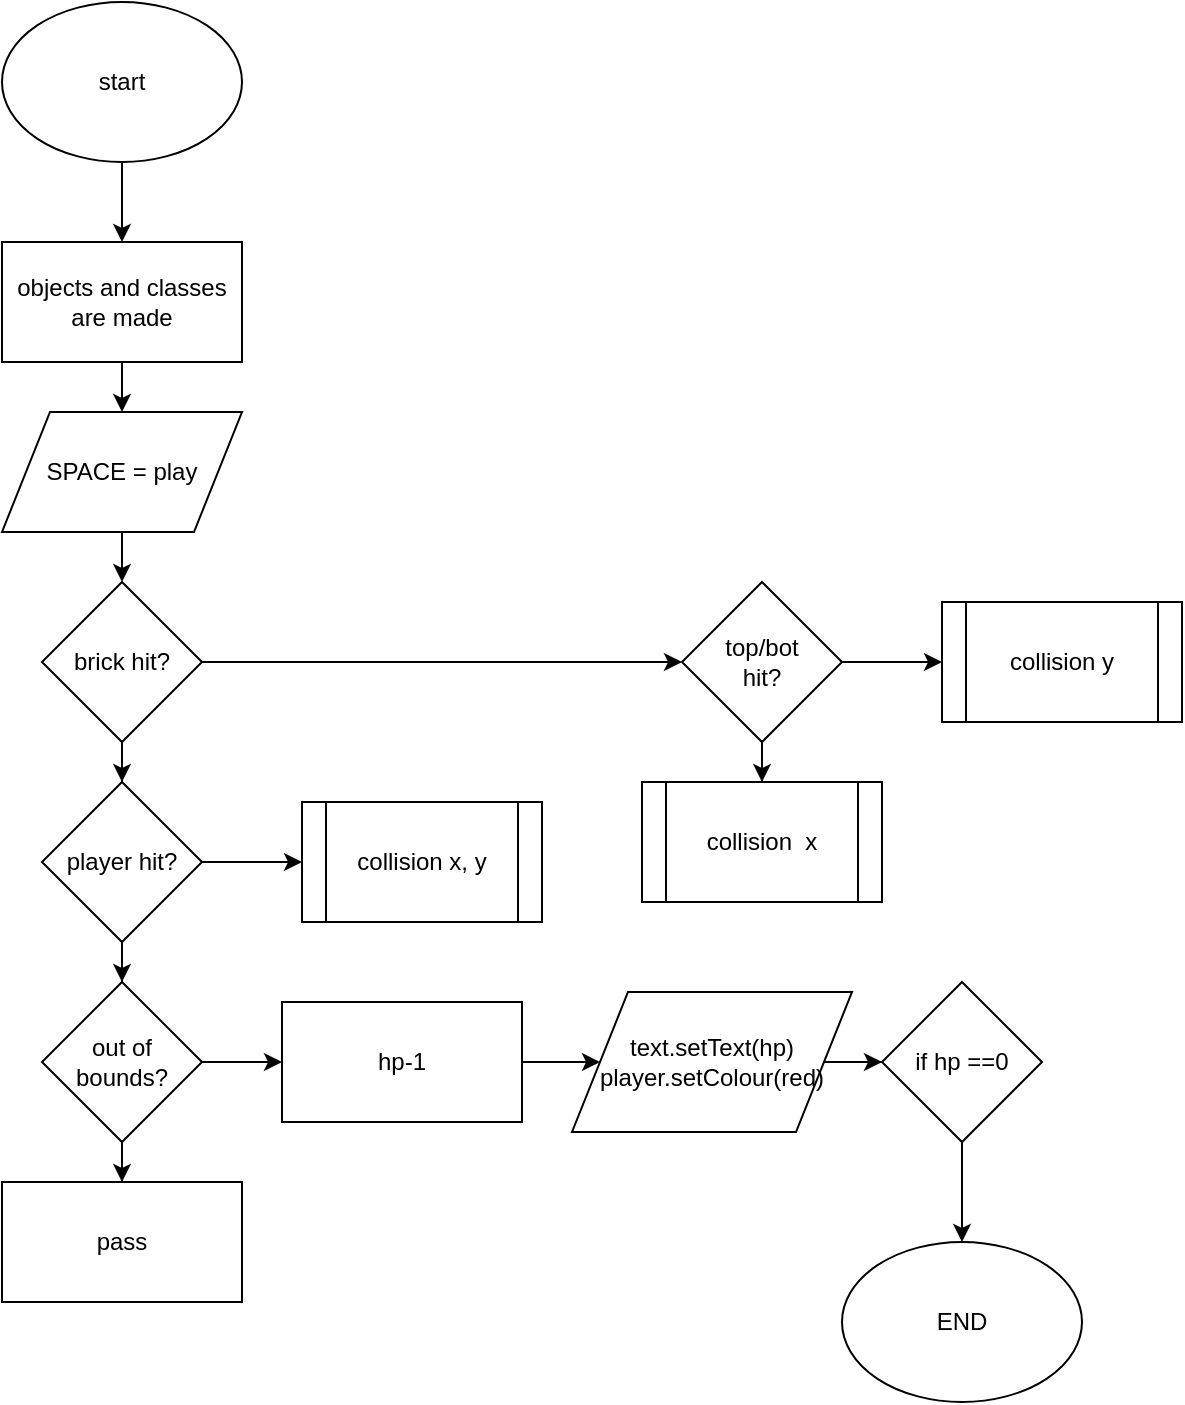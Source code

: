 <mxfile version="10.6.5" type="device"><diagram id="EiGxxJmK2ZMXTyMg1vDX" name="Page-1"><mxGraphModel dx="840" dy="459" grid="1" gridSize="10" guides="1" tooltips="1" connect="1" arrows="1" fold="1" page="1" pageScale="1" pageWidth="850" pageHeight="1100" math="0" shadow="0"><root><mxCell id="0"/><mxCell id="1" parent="0"/><mxCell id="brVop8W_bQq6fpkt0cJ8-17" style="edgeStyle=orthogonalEdgeStyle;rounded=0;orthogonalLoop=1;jettySize=auto;html=1;" edge="1" parent="1" source="brVop8W_bQq6fpkt0cJ8-1" target="brVop8W_bQq6fpkt0cJ8-4"><mxGeometry relative="1" as="geometry"/></mxCell><mxCell id="brVop8W_bQq6fpkt0cJ8-1" value="start" style="ellipse;whiteSpace=wrap;html=1;" vertex="1" parent="1"><mxGeometry width="120" height="80" as="geometry"/></mxCell><mxCell id="brVop8W_bQq6fpkt0cJ8-3" value="collision y" style="shape=process;whiteSpace=wrap;html=1;backgroundOutline=1;" vertex="1" parent="1"><mxGeometry x="470" y="300" width="120" height="60" as="geometry"/></mxCell><mxCell id="brVop8W_bQq6fpkt0cJ8-27" value="" style="edgeStyle=orthogonalEdgeStyle;rounded=0;orthogonalLoop=1;jettySize=auto;html=1;" edge="1" parent="1" source="brVop8W_bQq6fpkt0cJ8-4" target="brVop8W_bQq6fpkt0cJ8-26"><mxGeometry relative="1" as="geometry"/></mxCell><mxCell id="brVop8W_bQq6fpkt0cJ8-4" value="objects and classes are made" style="rounded=0;whiteSpace=wrap;html=1;" vertex="1" parent="1"><mxGeometry y="120" width="120" height="60" as="geometry"/></mxCell><mxCell id="brVop8W_bQq6fpkt0cJ8-20" style="edgeStyle=orthogonalEdgeStyle;rounded=0;orthogonalLoop=1;jettySize=auto;html=1;" edge="1" parent="1" source="brVop8W_bQq6fpkt0cJ8-5" target="brVop8W_bQq6fpkt0cJ8-3"><mxGeometry relative="1" as="geometry"/></mxCell><mxCell id="brVop8W_bQq6fpkt0cJ8-43" value="" style="edgeStyle=orthogonalEdgeStyle;rounded=0;orthogonalLoop=1;jettySize=auto;html=1;" edge="1" parent="1" source="brVop8W_bQq6fpkt0cJ8-5" target="brVop8W_bQq6fpkt0cJ8-15"><mxGeometry relative="1" as="geometry"/></mxCell><mxCell id="brVop8W_bQq6fpkt0cJ8-5" value="&lt;div&gt;top/bot&lt;/div&gt;&lt;div&gt;hit?&lt;br&gt;&lt;/div&gt;" style="rhombus;whiteSpace=wrap;html=1;" vertex="1" parent="1"><mxGeometry x="340" y="290" width="80" height="80" as="geometry"/></mxCell><mxCell id="brVop8W_bQq6fpkt0cJ8-39" value="" style="edgeStyle=orthogonalEdgeStyle;rounded=0;orthogonalLoop=1;jettySize=auto;html=1;" edge="1" parent="1" source="brVop8W_bQq6fpkt0cJ8-9" target="brVop8W_bQq6fpkt0cJ8-38"><mxGeometry relative="1" as="geometry"/></mxCell><mxCell id="brVop8W_bQq6fpkt0cJ8-48" value="" style="edgeStyle=orthogonalEdgeStyle;rounded=0;orthogonalLoop=1;jettySize=auto;html=1;" edge="1" parent="1" source="brVop8W_bQq6fpkt0cJ8-9" target="brVop8W_bQq6fpkt0cJ8-47"><mxGeometry relative="1" as="geometry"/></mxCell><mxCell id="brVop8W_bQq6fpkt0cJ8-9" value="out of bounds?" style="rhombus;whiteSpace=wrap;html=1;" vertex="1" parent="1"><mxGeometry x="20" y="490" width="80" height="80" as="geometry"/></mxCell><mxCell id="brVop8W_bQq6fpkt0cJ8-19" style="edgeStyle=orthogonalEdgeStyle;rounded=0;orthogonalLoop=1;jettySize=auto;html=1;entryX=0;entryY=0.5;entryDx=0;entryDy=0;" edge="1" parent="1" source="brVop8W_bQq6fpkt0cJ8-10" target="brVop8W_bQq6fpkt0cJ8-5"><mxGeometry relative="1" as="geometry"/></mxCell><mxCell id="brVop8W_bQq6fpkt0cJ8-35" value="" style="edgeStyle=orthogonalEdgeStyle;rounded=0;orthogonalLoop=1;jettySize=auto;html=1;" edge="1" parent="1" source="brVop8W_bQq6fpkt0cJ8-10" target="brVop8W_bQq6fpkt0cJ8-11"><mxGeometry relative="1" as="geometry"/></mxCell><mxCell id="brVop8W_bQq6fpkt0cJ8-10" value="brick hit?" style="rhombus;whiteSpace=wrap;html=1;" vertex="1" parent="1"><mxGeometry x="20" y="290" width="80" height="80" as="geometry"/></mxCell><mxCell id="brVop8W_bQq6fpkt0cJ8-36" value="" style="edgeStyle=orthogonalEdgeStyle;rounded=0;orthogonalLoop=1;jettySize=auto;html=1;" edge="1" parent="1" source="brVop8W_bQq6fpkt0cJ8-11" target="brVop8W_bQq6fpkt0cJ8-9"><mxGeometry relative="1" as="geometry"/></mxCell><mxCell id="brVop8W_bQq6fpkt0cJ8-45" value="" style="edgeStyle=orthogonalEdgeStyle;rounded=0;orthogonalLoop=1;jettySize=auto;html=1;" edge="1" parent="1" source="brVop8W_bQq6fpkt0cJ8-11" target="brVop8W_bQq6fpkt0cJ8-44"><mxGeometry relative="1" as="geometry"/></mxCell><mxCell id="brVop8W_bQq6fpkt0cJ8-11" value="player hit?" style="rhombus;whiteSpace=wrap;html=1;" vertex="1" parent="1"><mxGeometry x="20" y="390" width="80" height="80" as="geometry"/></mxCell><mxCell id="brVop8W_bQq6fpkt0cJ8-15" value="collision&amp;nbsp; x" style="shape=process;whiteSpace=wrap;html=1;backgroundOutline=1;" vertex="1" parent="1"><mxGeometry x="320" y="390" width="120" height="60" as="geometry"/></mxCell><mxCell id="brVop8W_bQq6fpkt0cJ8-28" value="" style="edgeStyle=orthogonalEdgeStyle;rounded=0;orthogonalLoop=1;jettySize=auto;html=1;" edge="1" parent="1" source="brVop8W_bQq6fpkt0cJ8-26" target="brVop8W_bQq6fpkt0cJ8-10"><mxGeometry relative="1" as="geometry"/></mxCell><mxCell id="brVop8W_bQq6fpkt0cJ8-26" value="SPACE = play" style="shape=parallelogram;perimeter=parallelogramPerimeter;whiteSpace=wrap;html=1;" vertex="1" parent="1"><mxGeometry y="205" width="120" height="60" as="geometry"/></mxCell><mxCell id="brVop8W_bQq6fpkt0cJ8-51" value="" style="edgeStyle=orthogonalEdgeStyle;rounded=0;orthogonalLoop=1;jettySize=auto;html=1;" edge="1" parent="1" source="brVop8W_bQq6fpkt0cJ8-37" target="brVop8W_bQq6fpkt0cJ8-49"><mxGeometry relative="1" as="geometry"/></mxCell><mxCell id="brVop8W_bQq6fpkt0cJ8-37" value="&lt;div&gt;text.setText(hp)&lt;/div&gt;player.setColour(red)" style="shape=parallelogram;perimeter=parallelogramPerimeter;whiteSpace=wrap;html=1;" vertex="1" parent="1"><mxGeometry x="285" y="495" width="140" height="70" as="geometry"/></mxCell><mxCell id="brVop8W_bQq6fpkt0cJ8-40" value="" style="edgeStyle=orthogonalEdgeStyle;rounded=0;orthogonalLoop=1;jettySize=auto;html=1;" edge="1" parent="1" source="brVop8W_bQq6fpkt0cJ8-38" target="brVop8W_bQq6fpkt0cJ8-37"><mxGeometry relative="1" as="geometry"/></mxCell><mxCell id="brVop8W_bQq6fpkt0cJ8-38" value="hp-1" style="rounded=0;whiteSpace=wrap;html=1;" vertex="1" parent="1"><mxGeometry x="140" y="500" width="120" height="60" as="geometry"/></mxCell><mxCell id="brVop8W_bQq6fpkt0cJ8-44" value="collision x, y" style="shape=process;whiteSpace=wrap;html=1;backgroundOutline=1;" vertex="1" parent="1"><mxGeometry x="150" y="400" width="120" height="60" as="geometry"/></mxCell><mxCell id="brVop8W_bQq6fpkt0cJ8-47" value="pass" style="rounded=0;whiteSpace=wrap;html=1;" vertex="1" parent="1"><mxGeometry y="590" width="120" height="60" as="geometry"/></mxCell><mxCell id="brVop8W_bQq6fpkt0cJ8-52" value="" style="edgeStyle=orthogonalEdgeStyle;rounded=0;orthogonalLoop=1;jettySize=auto;html=1;" edge="1" parent="1" source="brVop8W_bQq6fpkt0cJ8-49" target="brVop8W_bQq6fpkt0cJ8-50"><mxGeometry relative="1" as="geometry"/></mxCell><mxCell id="brVop8W_bQq6fpkt0cJ8-49" value="if hp ==0" style="rhombus;whiteSpace=wrap;html=1;" vertex="1" parent="1"><mxGeometry x="440" y="490" width="80" height="80" as="geometry"/></mxCell><mxCell id="brVop8W_bQq6fpkt0cJ8-50" value="END" style="ellipse;whiteSpace=wrap;html=1;" vertex="1" parent="1"><mxGeometry x="420" y="620" width="120" height="80" as="geometry"/></mxCell></root></mxGraphModel></diagram></mxfile>